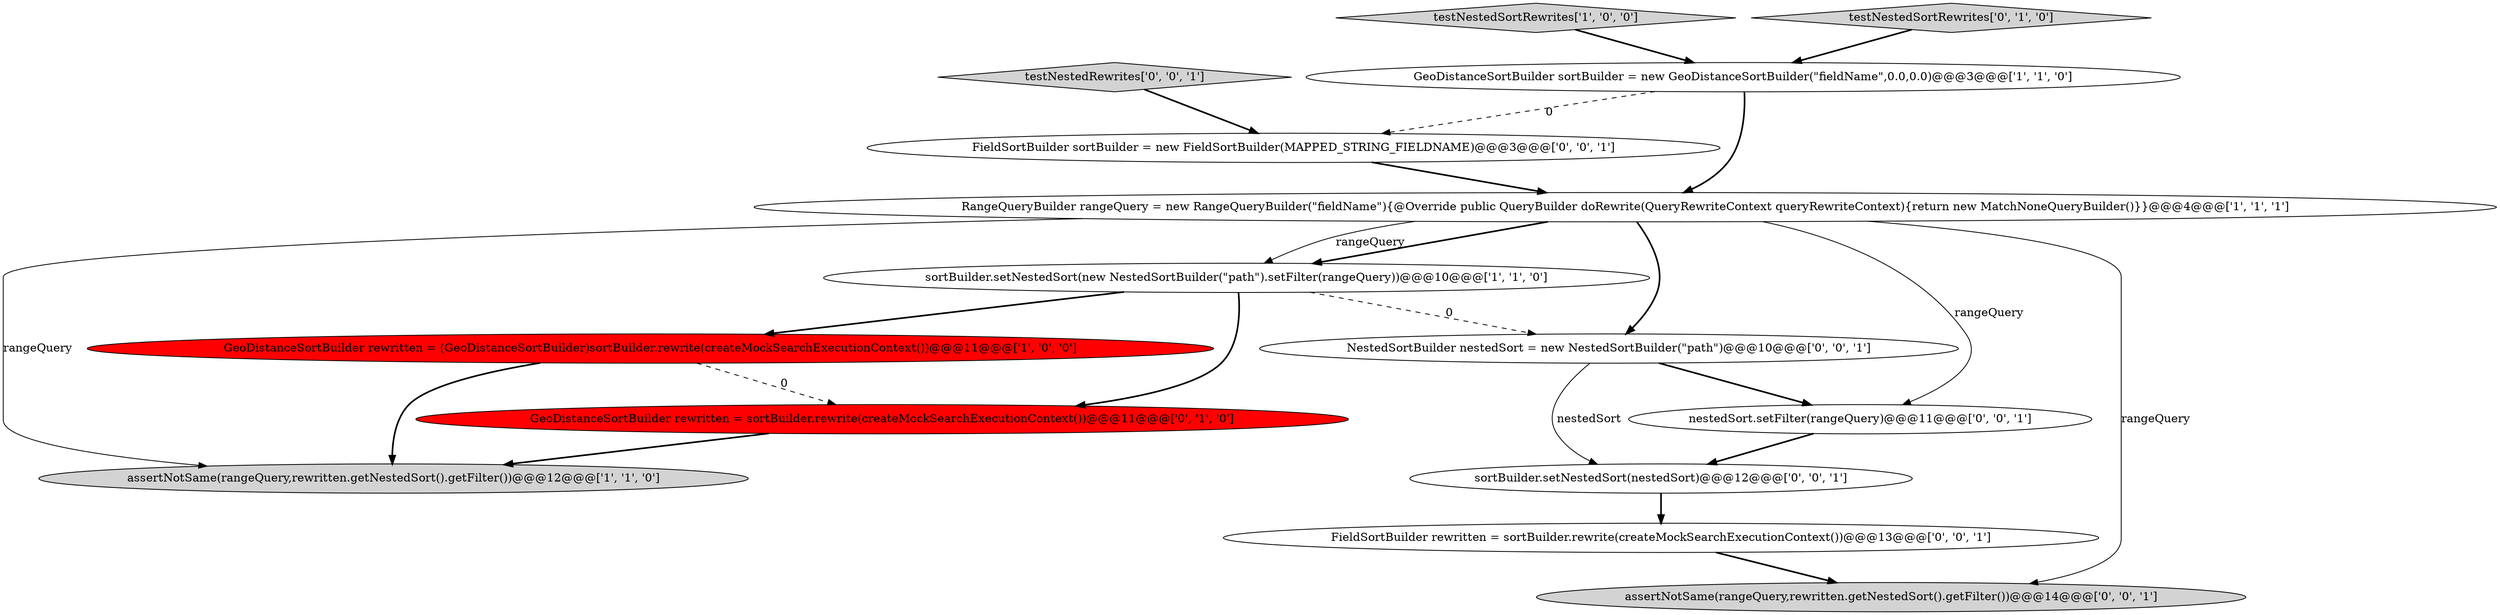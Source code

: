 digraph {
2 [style = filled, label = "assertNotSame(rangeQuery,rewritten.getNestedSort().getFilter())@@@12@@@['1', '1', '0']", fillcolor = lightgray, shape = ellipse image = "AAA0AAABBB1BBB"];
4 [style = filled, label = "testNestedSortRewrites['1', '0', '0']", fillcolor = lightgray, shape = diamond image = "AAA0AAABBB1BBB"];
12 [style = filled, label = "sortBuilder.setNestedSort(nestedSort)@@@12@@@['0', '0', '1']", fillcolor = white, shape = ellipse image = "AAA0AAABBB3BBB"];
11 [style = filled, label = "NestedSortBuilder nestedSort = new NestedSortBuilder(\"path\")@@@10@@@['0', '0', '1']", fillcolor = white, shape = ellipse image = "AAA0AAABBB3BBB"];
0 [style = filled, label = "GeoDistanceSortBuilder sortBuilder = new GeoDistanceSortBuilder(\"fieldName\",0.0,0.0)@@@3@@@['1', '1', '0']", fillcolor = white, shape = ellipse image = "AAA0AAABBB1BBB"];
1 [style = filled, label = "RangeQueryBuilder rangeQuery = new RangeQueryBuilder(\"fieldName\"){@Override public QueryBuilder doRewrite(QueryRewriteContext queryRewriteContext){return new MatchNoneQueryBuilder()}}@@@4@@@['1', '1', '1']", fillcolor = white, shape = ellipse image = "AAA0AAABBB1BBB"];
6 [style = filled, label = "GeoDistanceSortBuilder rewritten = sortBuilder.rewrite(createMockSearchExecutionContext())@@@11@@@['0', '1', '0']", fillcolor = red, shape = ellipse image = "AAA1AAABBB2BBB"];
8 [style = filled, label = "FieldSortBuilder sortBuilder = new FieldSortBuilder(MAPPED_STRING_FIELDNAME)@@@3@@@['0', '0', '1']", fillcolor = white, shape = ellipse image = "AAA0AAABBB3BBB"];
10 [style = filled, label = "testNestedRewrites['0', '0', '1']", fillcolor = lightgray, shape = diamond image = "AAA0AAABBB3BBB"];
9 [style = filled, label = "FieldSortBuilder rewritten = sortBuilder.rewrite(createMockSearchExecutionContext())@@@13@@@['0', '0', '1']", fillcolor = white, shape = ellipse image = "AAA0AAABBB3BBB"];
3 [style = filled, label = "GeoDistanceSortBuilder rewritten = (GeoDistanceSortBuilder)sortBuilder.rewrite(createMockSearchExecutionContext())@@@11@@@['1', '0', '0']", fillcolor = red, shape = ellipse image = "AAA1AAABBB1BBB"];
5 [style = filled, label = "sortBuilder.setNestedSort(new NestedSortBuilder(\"path\").setFilter(rangeQuery))@@@10@@@['1', '1', '0']", fillcolor = white, shape = ellipse image = "AAA0AAABBB1BBB"];
13 [style = filled, label = "nestedSort.setFilter(rangeQuery)@@@11@@@['0', '0', '1']", fillcolor = white, shape = ellipse image = "AAA0AAABBB3BBB"];
14 [style = filled, label = "assertNotSame(rangeQuery,rewritten.getNestedSort().getFilter())@@@14@@@['0', '0', '1']", fillcolor = lightgray, shape = ellipse image = "AAA0AAABBB3BBB"];
7 [style = filled, label = "testNestedSortRewrites['0', '1', '0']", fillcolor = lightgray, shape = diamond image = "AAA0AAABBB2BBB"];
1->5 [style = bold, label=""];
5->3 [style = bold, label=""];
3->6 [style = dashed, label="0"];
11->12 [style = solid, label="nestedSort"];
1->13 [style = solid, label="rangeQuery"];
7->0 [style = bold, label=""];
12->9 [style = bold, label=""];
1->11 [style = bold, label=""];
4->0 [style = bold, label=""];
6->2 [style = bold, label=""];
8->1 [style = bold, label=""];
13->12 [style = bold, label=""];
1->5 [style = solid, label="rangeQuery"];
1->14 [style = solid, label="rangeQuery"];
5->6 [style = bold, label=""];
3->2 [style = bold, label=""];
10->8 [style = bold, label=""];
5->11 [style = dashed, label="0"];
0->1 [style = bold, label=""];
11->13 [style = bold, label=""];
9->14 [style = bold, label=""];
0->8 [style = dashed, label="0"];
1->2 [style = solid, label="rangeQuery"];
}
